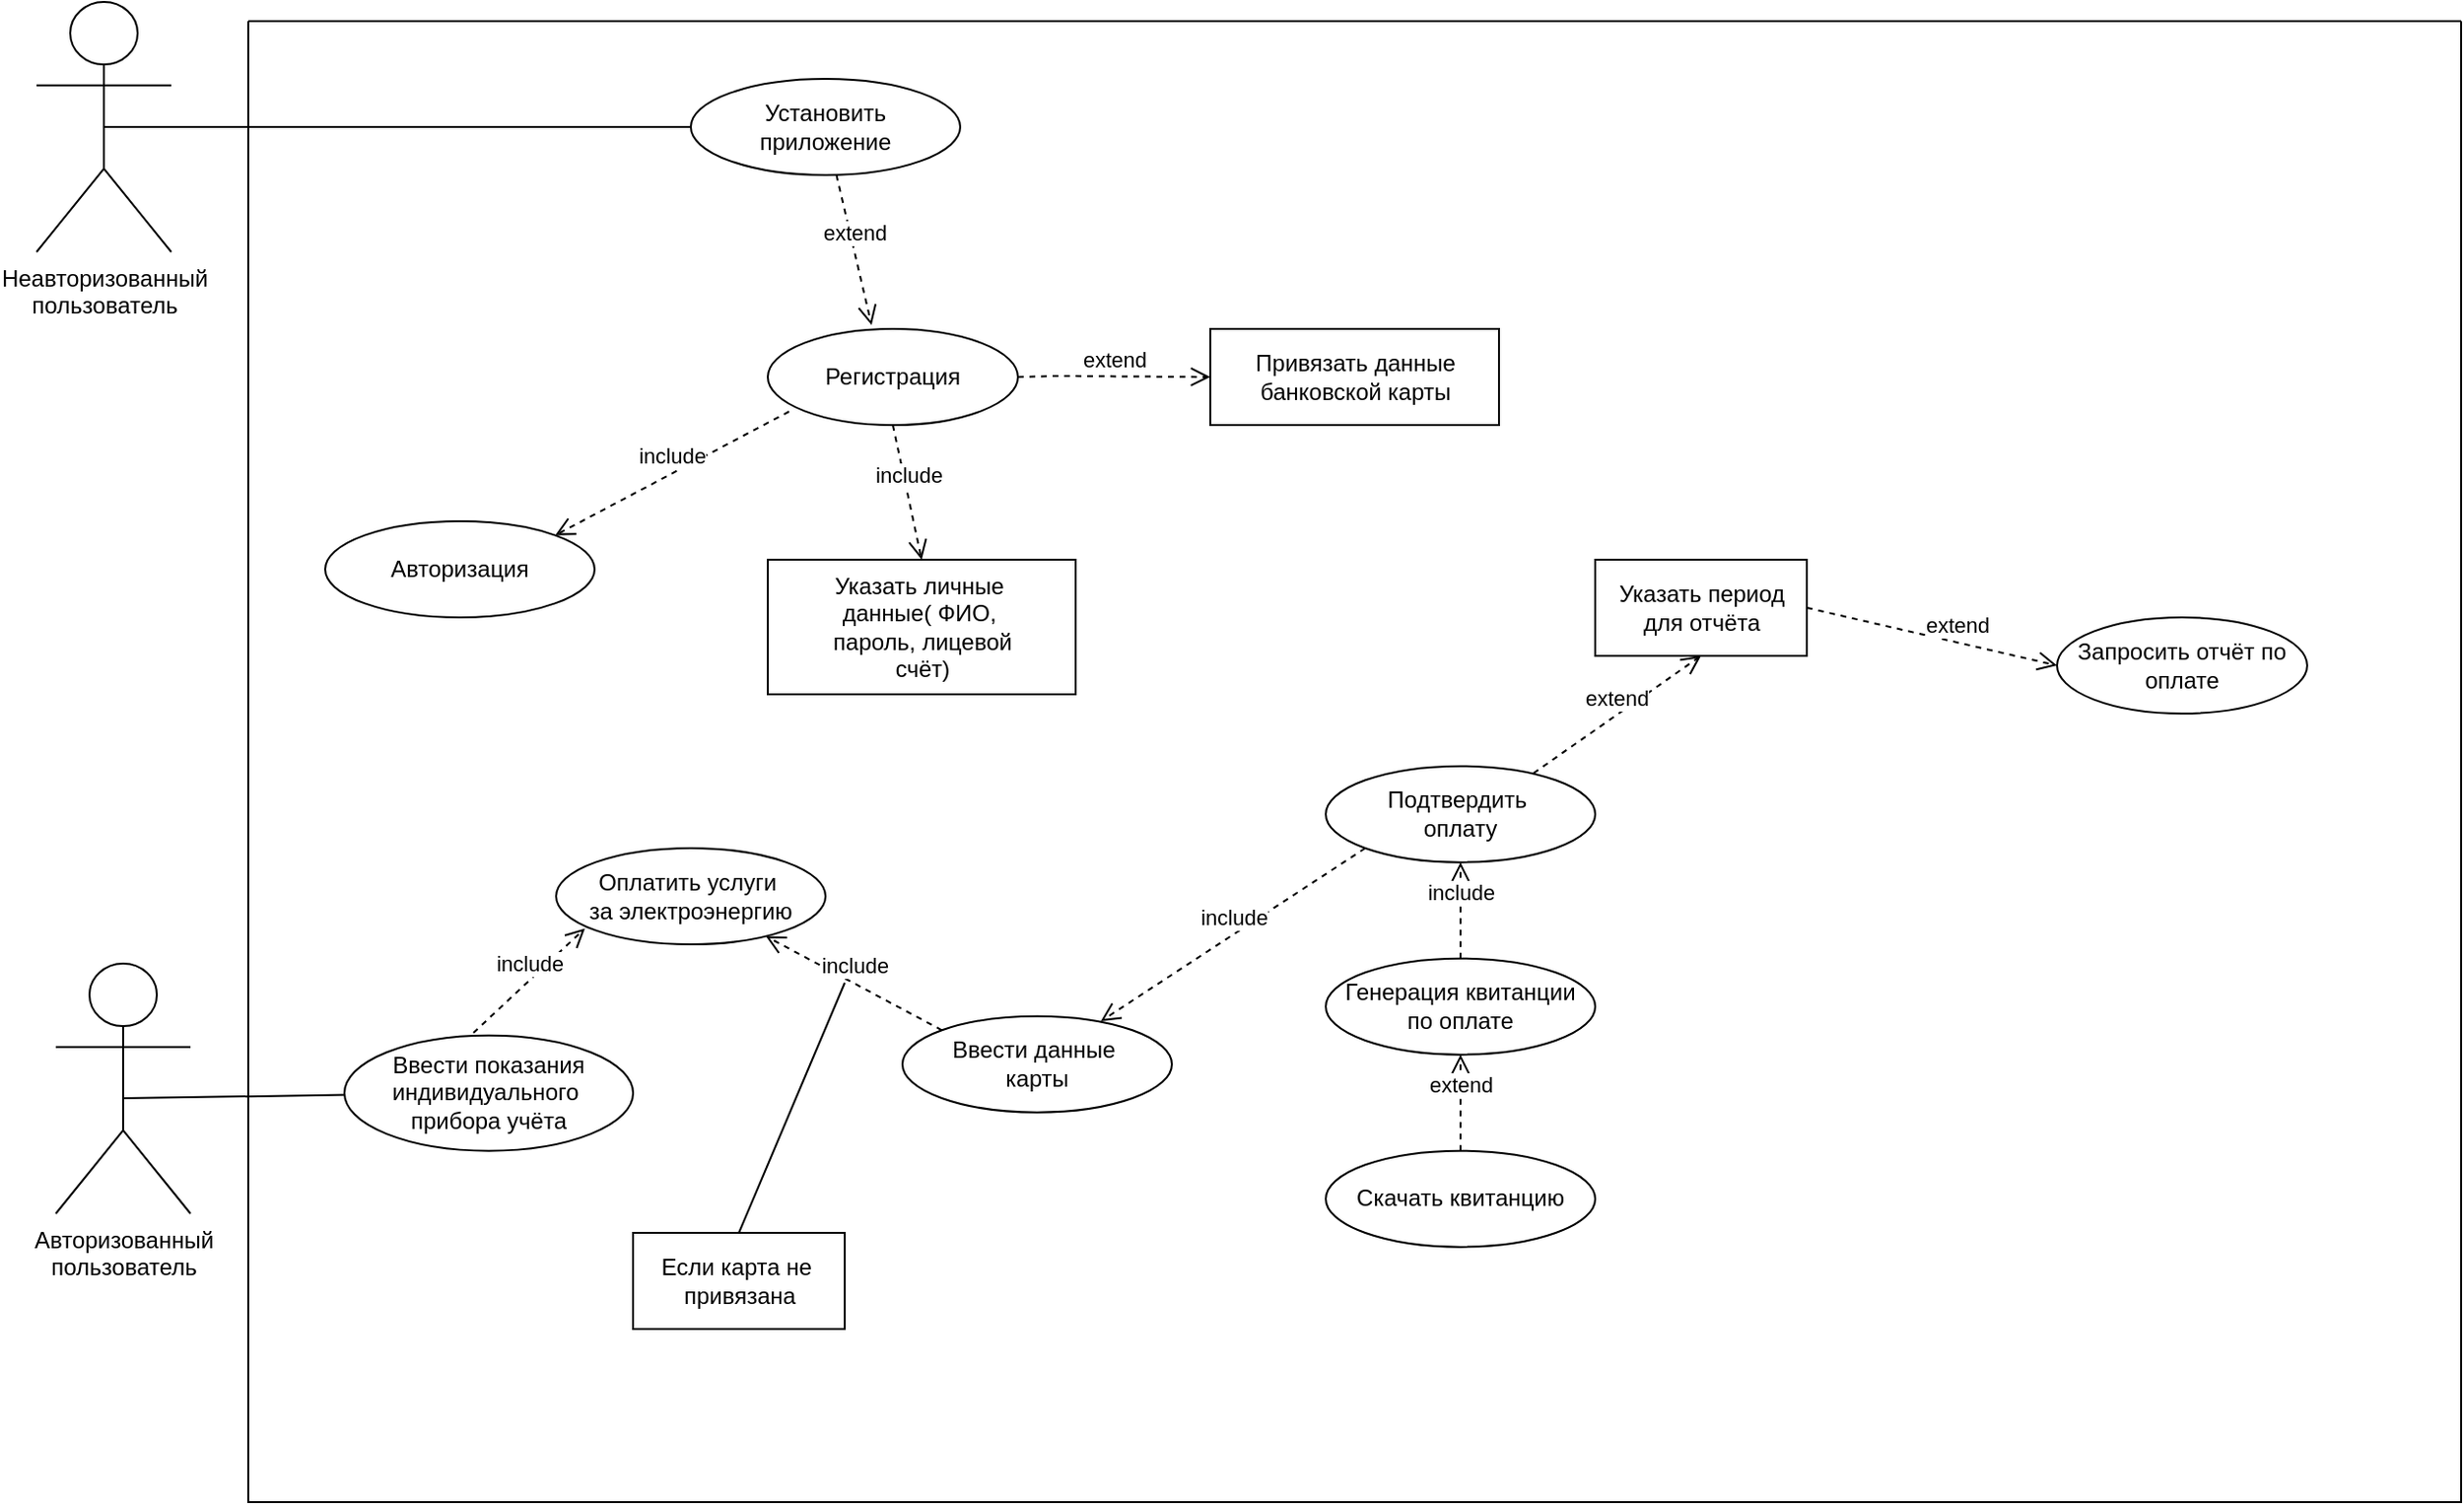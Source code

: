 <mxfile version="20.7.4" type="device"><diagram id="sab-L6ID-_yNWlfoxvRJ" name="�������� 1"><mxGraphModel dx="2741" dy="975" grid="1" gridSize="10" guides="1" tooltips="1" connect="1" arrows="1" fold="1" page="1" pageScale="1" pageWidth="827" pageHeight="1169" math="0" shadow="0"><root><mxCell id="0"/><mxCell id="1" parent="0"/><mxCell id="-OHmuuww1U1r3zZcUypN-32" value="" style="swimlane;startSize=0;" parent="1" vertex="1"><mxGeometry x="-110" y="80" width="1150" height="770" as="geometry"/></mxCell><mxCell id="-OHmuuww1U1r3zZcUypN-34" value="Установить&lt;br&gt;приложение" style="ellipse;whiteSpace=wrap;html=1;" parent="-OHmuuww1U1r3zZcUypN-32" vertex="1"><mxGeometry x="230" y="30" width="140" height="50" as="geometry"/></mxCell><mxCell id="-OHmuuww1U1r3zZcUypN-38" value="Регистрация" style="ellipse;whiteSpace=wrap;html=1;" parent="-OHmuuww1U1r3zZcUypN-32" vertex="1"><mxGeometry x="270" y="160" width="130" height="50" as="geometry"/></mxCell><mxCell id="-OHmuuww1U1r3zZcUypN-39" value="Указать личные&amp;nbsp;&lt;br&gt;данные( ФИО,&amp;nbsp;&lt;br&gt;пароль, лицевой&lt;br&gt;счёт)" style="html=1;" parent="-OHmuuww1U1r3zZcUypN-32" vertex="1"><mxGeometry x="270" y="280" width="160" height="70" as="geometry"/></mxCell><mxCell id="-OHmuuww1U1r3zZcUypN-40" value="Привязать данные&lt;br&gt;банковской карты" style="html=1;" parent="-OHmuuww1U1r3zZcUypN-32" vertex="1"><mxGeometry x="500" y="160" width="150" height="50" as="geometry"/></mxCell><mxCell id="-OHmuuww1U1r3zZcUypN-42" value="Авторизация" style="ellipse;whiteSpace=wrap;html=1;" parent="-OHmuuww1U1r3zZcUypN-32" vertex="1"><mxGeometry x="40" y="260" width="140" height="50" as="geometry"/></mxCell><mxCell id="-OHmuuww1U1r3zZcUypN-43" value="extend" style="html=1;verticalAlign=bottom;endArrow=open;dashed=1;endSize=8;rounded=0;entryX=0.415;entryY=-0.04;entryDx=0;entryDy=0;entryPerimeter=0;" parent="-OHmuuww1U1r3zZcUypN-32" source="-OHmuuww1U1r3zZcUypN-34" target="-OHmuuww1U1r3zZcUypN-38" edge="1"><mxGeometry relative="1" as="geometry"><mxPoint x="370" y="130" as="sourcePoint"/><mxPoint x="290" y="130" as="targetPoint"/><mxPoint as="offset"/></mxGeometry></mxCell><mxCell id="-OHmuuww1U1r3zZcUypN-45" value="extend" style="html=1;verticalAlign=bottom;endArrow=open;dashed=1;endSize=8;rounded=0;exitX=1;exitY=0.5;exitDx=0;exitDy=0;entryX=0;entryY=0.5;entryDx=0;entryDy=0;" parent="-OHmuuww1U1r3zZcUypN-32" source="-OHmuuww1U1r3zZcUypN-38" edge="1"><mxGeometry relative="1" as="geometry"><mxPoint x="390" y="184.5" as="sourcePoint"/><mxPoint x="500" y="185" as="targetPoint"/><mxPoint as="offset"/><Array as="points"><mxPoint x="420" y="184.5"/></Array></mxGeometry></mxCell><mxCell id="-OHmuuww1U1r3zZcUypN-47" value="include" style="html=1;verticalAlign=bottom;endArrow=open;dashed=1;endSize=8;rounded=0;exitX=0.5;exitY=1;exitDx=0;exitDy=0;entryX=0.5;entryY=0;entryDx=0;entryDy=0;" parent="-OHmuuww1U1r3zZcUypN-32" source="-OHmuuww1U1r3zZcUypN-38" target="-OHmuuww1U1r3zZcUypN-39" edge="1"><mxGeometry relative="1" as="geometry"><mxPoint x="294" y="240" as="sourcePoint"/><mxPoint x="334" y="240" as="targetPoint"/><mxPoint as="offset"/><Array as="points"/></mxGeometry></mxCell><mxCell id="-OHmuuww1U1r3zZcUypN-48" value="include" style="html=1;verticalAlign=bottom;endArrow=open;dashed=1;endSize=8;rounded=0;exitX=0.085;exitY=0.86;exitDx=0;exitDy=0;entryX=1;entryY=0;entryDx=0;entryDy=0;exitPerimeter=0;" parent="-OHmuuww1U1r3zZcUypN-32" source="-OHmuuww1U1r3zZcUypN-38" target="-OHmuuww1U1r3zZcUypN-42" edge="1"><mxGeometry relative="1" as="geometry"><mxPoint x="260" y="200" as="sourcePoint"/><mxPoint x="260" y="250" as="targetPoint"/><mxPoint as="offset"/><Array as="points"/></mxGeometry></mxCell><mxCell id="-OHmuuww1U1r3zZcUypN-49" value="Ввести показания индивидуального&amp;nbsp;&lt;br&gt;прибора учёта" style="ellipse;whiteSpace=wrap;html=1;" parent="-OHmuuww1U1r3zZcUypN-32" vertex="1"><mxGeometry x="50" y="527.32" width="150" height="60" as="geometry"/></mxCell><mxCell id="-OHmuuww1U1r3zZcUypN-50" value="Оплатить услуги&amp;nbsp;&lt;br&gt;за электроэнергию" style="ellipse;whiteSpace=wrap;html=1;" parent="-OHmuuww1U1r3zZcUypN-32" vertex="1"><mxGeometry x="160" y="430" width="140" height="50" as="geometry"/></mxCell><mxCell id="-OHmuuww1U1r3zZcUypN-51" value="Ввести данные&amp;nbsp;&lt;br&gt;карты" style="ellipse;whiteSpace=wrap;html=1;" parent="-OHmuuww1U1r3zZcUypN-32" vertex="1"><mxGeometry x="340" y="517.32" width="140" height="50" as="geometry"/></mxCell><mxCell id="-OHmuuww1U1r3zZcUypN-52" value="Подтвердить&amp;nbsp;&lt;br&gt;оплату&lt;span style=&quot;color: rgba(0, 0, 0, 0); font-family: monospace; font-size: 0px; text-align: start;&quot;&gt;%3CmxGraphModel%3E%3Croot%3E%3CmxCell%20id%3D%220%22%2F%3E%3CmxCell%20id%3D%221%22%20parent%3D%220%22%2F%3E%3CmxCell%20id%3D%222%22%20value%3D%22%D0%92%D0%B2%D0%B5%D1%81%D1%82%D0%B8%20%D0%B4%D0%B0%D0%BD%D0%BD%D1%8B%D0%B5%26amp%3Bnbsp%3B%26lt%3Bbr%26gt%3B%D0%BA%D0%B0%D1%80%D1%82%D1%8B%22%20style%3D%22ellipse%3BwhiteSpace%3Dwrap%3Bhtml%3D1%3B%22%20vertex%3D%221%22%20parent%3D%221%22%3E%3CmxGeometry%20x%3D%22190%22%20y%3D%22400%22%20width%3D%22140%22%20height%3D%2250%22%20as%3D%22geometry%22%2F%3E%3C%2FmxCell%3E%3C%2Froot%3E%3C%2FmxGraphModel%3E&lt;/span&gt;&lt;span style=&quot;color: rgba(0, 0, 0, 0); font-family: monospace; font-size: 0px; text-align: start;&quot;&gt;%3CmxGraphModel%3E%3Croot%3E%3CmxCell%20id%3D%220%22%2F%3E%3CmxCell%20id%3D%221%22%20parent%3D%220%22%2F%3E%3CmxCell%20id%3D%222%22%20value%3D%22%D0%92%D0%B2%D0%B5%D1%81%D1%82%D0%B8%20%D0%B4%D0%B0%D0%BD%D0%BD%D1%8B%D0%B5%26amp%3Bnbsp%3B%26lt%3Bbr%26gt%3B%D0%BA%D0%B0%D1%80%D1%82%D1%8B%22%20style%3D%22ellipse%3BwhiteSpace%3Dwrap%3Bhtml%3D1%3B%22%20vertex%3D%221%22%20parent%3D%221%22%3E%3CmxGeometry%20x%3D%22190%22%20y%3D%22400%22%20width%3D%22140%22%20height%3D%2250%22%20as%3D%22geometry%22%2F%3E%3C%2FmxCell%3E%3C%2Froot%3E%3C%2FmxGraphModel%3E&lt;/span&gt;" style="ellipse;whiteSpace=wrap;html=1;" parent="-OHmuuww1U1r3zZcUypN-32" vertex="1"><mxGeometry x="560" y="387.32" width="140" height="50" as="geometry"/></mxCell><mxCell id="-OHmuuww1U1r3zZcUypN-53" value="Генерация квитанции&lt;br&gt;по оплате" style="ellipse;whiteSpace=wrap;html=1;" parent="-OHmuuww1U1r3zZcUypN-32" vertex="1"><mxGeometry x="560" y="487.32" width="140" height="50" as="geometry"/></mxCell><mxCell id="-OHmuuww1U1r3zZcUypN-54" value="Скачать квитанцию" style="ellipse;whiteSpace=wrap;html=1;" parent="-OHmuuww1U1r3zZcUypN-32" vertex="1"><mxGeometry x="560" y="587.32" width="140" height="50" as="geometry"/></mxCell><mxCell id="-OHmuuww1U1r3zZcUypN-57" value="include" style="html=1;verticalAlign=bottom;endArrow=open;dashed=1;endSize=8;rounded=0;exitX=0.447;exitY=-0.022;exitDx=0;exitDy=0;entryX=0.107;entryY=0.834;entryDx=0;entryDy=0;exitPerimeter=0;entryPerimeter=0;" parent="-OHmuuww1U1r3zZcUypN-32" source="-OHmuuww1U1r3zZcUypN-49" target="-OHmuuww1U1r3zZcUypN-50" edge="1"><mxGeometry relative="1" as="geometry"><mxPoint x="270" y="290" as="sourcePoint"/><mxPoint x="270" y="340" as="targetPoint"/><mxPoint as="offset"/><Array as="points"/></mxGeometry></mxCell><mxCell id="-OHmuuww1U1r3zZcUypN-59" value="include" style="html=1;verticalAlign=bottom;endArrow=open;dashed=1;endSize=8;rounded=0;exitX=0;exitY=0;exitDx=0;exitDy=0;" parent="-OHmuuww1U1r3zZcUypN-32" source="-OHmuuww1U1r3zZcUypN-51" target="-OHmuuww1U1r3zZcUypN-50" edge="1"><mxGeometry relative="1" as="geometry"><mxPoint x="710" y="287.32" as="sourcePoint"/><mxPoint x="765.503" y="259.998" as="targetPoint"/><mxPoint as="offset"/><Array as="points"/></mxGeometry></mxCell><mxCell id="-OHmuuww1U1r3zZcUypN-60" value="include" style="html=1;verticalAlign=bottom;endArrow=open;dashed=1;endSize=8;rounded=0;exitX=0;exitY=1;exitDx=0;exitDy=0;entryX=0.736;entryY=0.054;entryDx=0;entryDy=0;entryPerimeter=0;" parent="-OHmuuww1U1r3zZcUypN-32" source="-OHmuuww1U1r3zZcUypN-52" target="-OHmuuww1U1r3zZcUypN-51" edge="1"><mxGeometry relative="1" as="geometry"><mxPoint x="679.5" y="367.32" as="sourcePoint"/><mxPoint x="700.003" y="329.998" as="targetPoint"/><mxPoint as="offset"/><Array as="points"/></mxGeometry></mxCell><mxCell id="-OHmuuww1U1r3zZcUypN-61" value="include" style="html=1;verticalAlign=bottom;endArrow=open;dashed=1;endSize=8;rounded=0;exitX=0.5;exitY=0;exitDx=0;exitDy=0;" parent="-OHmuuww1U1r3zZcUypN-32" source="-OHmuuww1U1r3zZcUypN-53" target="-OHmuuww1U1r3zZcUypN-52" edge="1"><mxGeometry relative="1" as="geometry"><mxPoint x="630" y="487.32" as="sourcePoint"/><mxPoint x="630" y="437.32" as="targetPoint"/><mxPoint as="offset"/><Array as="points"/></mxGeometry></mxCell><mxCell id="-OHmuuww1U1r3zZcUypN-63" value="extend" style="html=1;verticalAlign=bottom;endArrow=open;dashed=1;endSize=8;rounded=0;exitX=0.5;exitY=0;exitDx=0;exitDy=0;entryX=0.5;entryY=1;entryDx=0;entryDy=0;" parent="-OHmuuww1U1r3zZcUypN-32" source="-OHmuuww1U1r3zZcUypN-54" target="-OHmuuww1U1r3zZcUypN-53" edge="1"><mxGeometry relative="1" as="geometry"><mxPoint x="700" y="557.32" as="sourcePoint"/><mxPoint x="740" y="557.32" as="targetPoint"/><mxPoint as="offset"/></mxGeometry></mxCell><mxCell id="-OHmuuww1U1r3zZcUypN-64" value="Указать период&lt;br&gt;для отчёта" style="html=1;" parent="-OHmuuww1U1r3zZcUypN-32" vertex="1"><mxGeometry x="700" y="280" width="110" height="50" as="geometry"/></mxCell><mxCell id="-OHmuuww1U1r3zZcUypN-65" value="extend" style="html=1;verticalAlign=bottom;endArrow=open;dashed=1;endSize=8;rounded=0;exitX=0.771;exitY=0.074;exitDx=0;exitDy=0;entryX=0.5;entryY=1;entryDx=0;entryDy=0;exitPerimeter=0;" parent="-OHmuuww1U1r3zZcUypN-32" source="-OHmuuww1U1r3zZcUypN-52" target="-OHmuuww1U1r3zZcUypN-64" edge="1"><mxGeometry relative="1" as="geometry"><mxPoint x="730" y="397.32" as="sourcePoint"/><mxPoint x="730" y="347.32" as="targetPoint"/><mxPoint as="offset"/></mxGeometry></mxCell><mxCell id="-OHmuuww1U1r3zZcUypN-66" value="Запросить отчёт по оплате" style="ellipse;whiteSpace=wrap;html=1;" parent="-OHmuuww1U1r3zZcUypN-32" vertex="1"><mxGeometry x="940" y="310" width="130" height="50" as="geometry"/></mxCell><mxCell id="-OHmuuww1U1r3zZcUypN-67" value="extend" style="html=1;verticalAlign=bottom;endArrow=open;dashed=1;endSize=8;rounded=0;exitX=1;exitY=0.5;exitDx=0;exitDy=0;entryX=0;entryY=0.5;entryDx=0;entryDy=0;" parent="-OHmuuww1U1r3zZcUypN-32" source="-OHmuuww1U1r3zZcUypN-64" target="-OHmuuww1U1r3zZcUypN-66" edge="1"><mxGeometry x="0.2" relative="1" as="geometry"><mxPoint x="934.5" y="397.32" as="sourcePoint"/><mxPoint x="934.5" y="347.32" as="targetPoint"/><mxPoint as="offset"/></mxGeometry></mxCell><mxCell id="-OHmuuww1U1r3zZcUypN-68" value="Если карта не&amp;nbsp;&lt;br&gt;привязана" style="html=1;" parent="-OHmuuww1U1r3zZcUypN-32" vertex="1"><mxGeometry x="200" y="630.0" width="110" height="50" as="geometry"/></mxCell><mxCell id="SBOqKecg_Duh5YPWw8Qd-3" value="" style="endArrow=none;html=1;rounded=0;exitX=0.5;exitY=0;exitDx=0;exitDy=0;" parent="-OHmuuww1U1r3zZcUypN-32" source="-OHmuuww1U1r3zZcUypN-68" edge="1"><mxGeometry width="50" height="50" relative="1" as="geometry"><mxPoint x="410" y="380" as="sourcePoint"/><mxPoint x="310" y="500" as="targetPoint"/></mxGeometry></mxCell><mxCell id="SBOqKecg_Duh5YPWw8Qd-6" value="" style="endArrow=none;html=1;rounded=0;exitX=0.5;exitY=0.5;exitDx=0;exitDy=0;exitPerimeter=0;" parent="-OHmuuww1U1r3zZcUypN-32" target="-OHmuuww1U1r3zZcUypN-49" edge="1"><mxGeometry width="50" height="50" relative="1" as="geometry"><mxPoint x="-65" y="560" as="sourcePoint"/><mxPoint x="240" y="560" as="targetPoint"/></mxGeometry></mxCell><mxCell id="dQEaiO5CmTYqhvc6JKLq-1" value="Неавторизованный&lt;br&gt;пользователь" style="shape=umlActor;verticalLabelPosition=bottom;verticalAlign=top;html=1;outlineConnect=0;" parent="1" vertex="1"><mxGeometry x="-220" y="70" width="70" height="130" as="geometry"/></mxCell><mxCell id="dQEaiO5CmTYqhvc6JKLq-3" value="Авторизованный&lt;br&gt;пользователь" style="shape=umlActor;verticalLabelPosition=bottom;verticalAlign=top;html=1;outlineConnect=0;" parent="1" vertex="1"><mxGeometry x="-210" y="570" width="70" height="130" as="geometry"/></mxCell><mxCell id="SBOqKecg_Duh5YPWw8Qd-5" value="" style="endArrow=none;html=1;rounded=0;entryX=0;entryY=0.5;entryDx=0;entryDy=0;exitX=0.5;exitY=0.5;exitDx=0;exitDy=0;exitPerimeter=0;" parent="1" source="dQEaiO5CmTYqhvc6JKLq-1" target="-OHmuuww1U1r3zZcUypN-34" edge="1"><mxGeometry width="50" height="50" relative="1" as="geometry"><mxPoint x="20" y="210" as="sourcePoint"/><mxPoint x="70" y="160" as="targetPoint"/></mxGeometry></mxCell></root></mxGraphModel></diagram></mxfile>